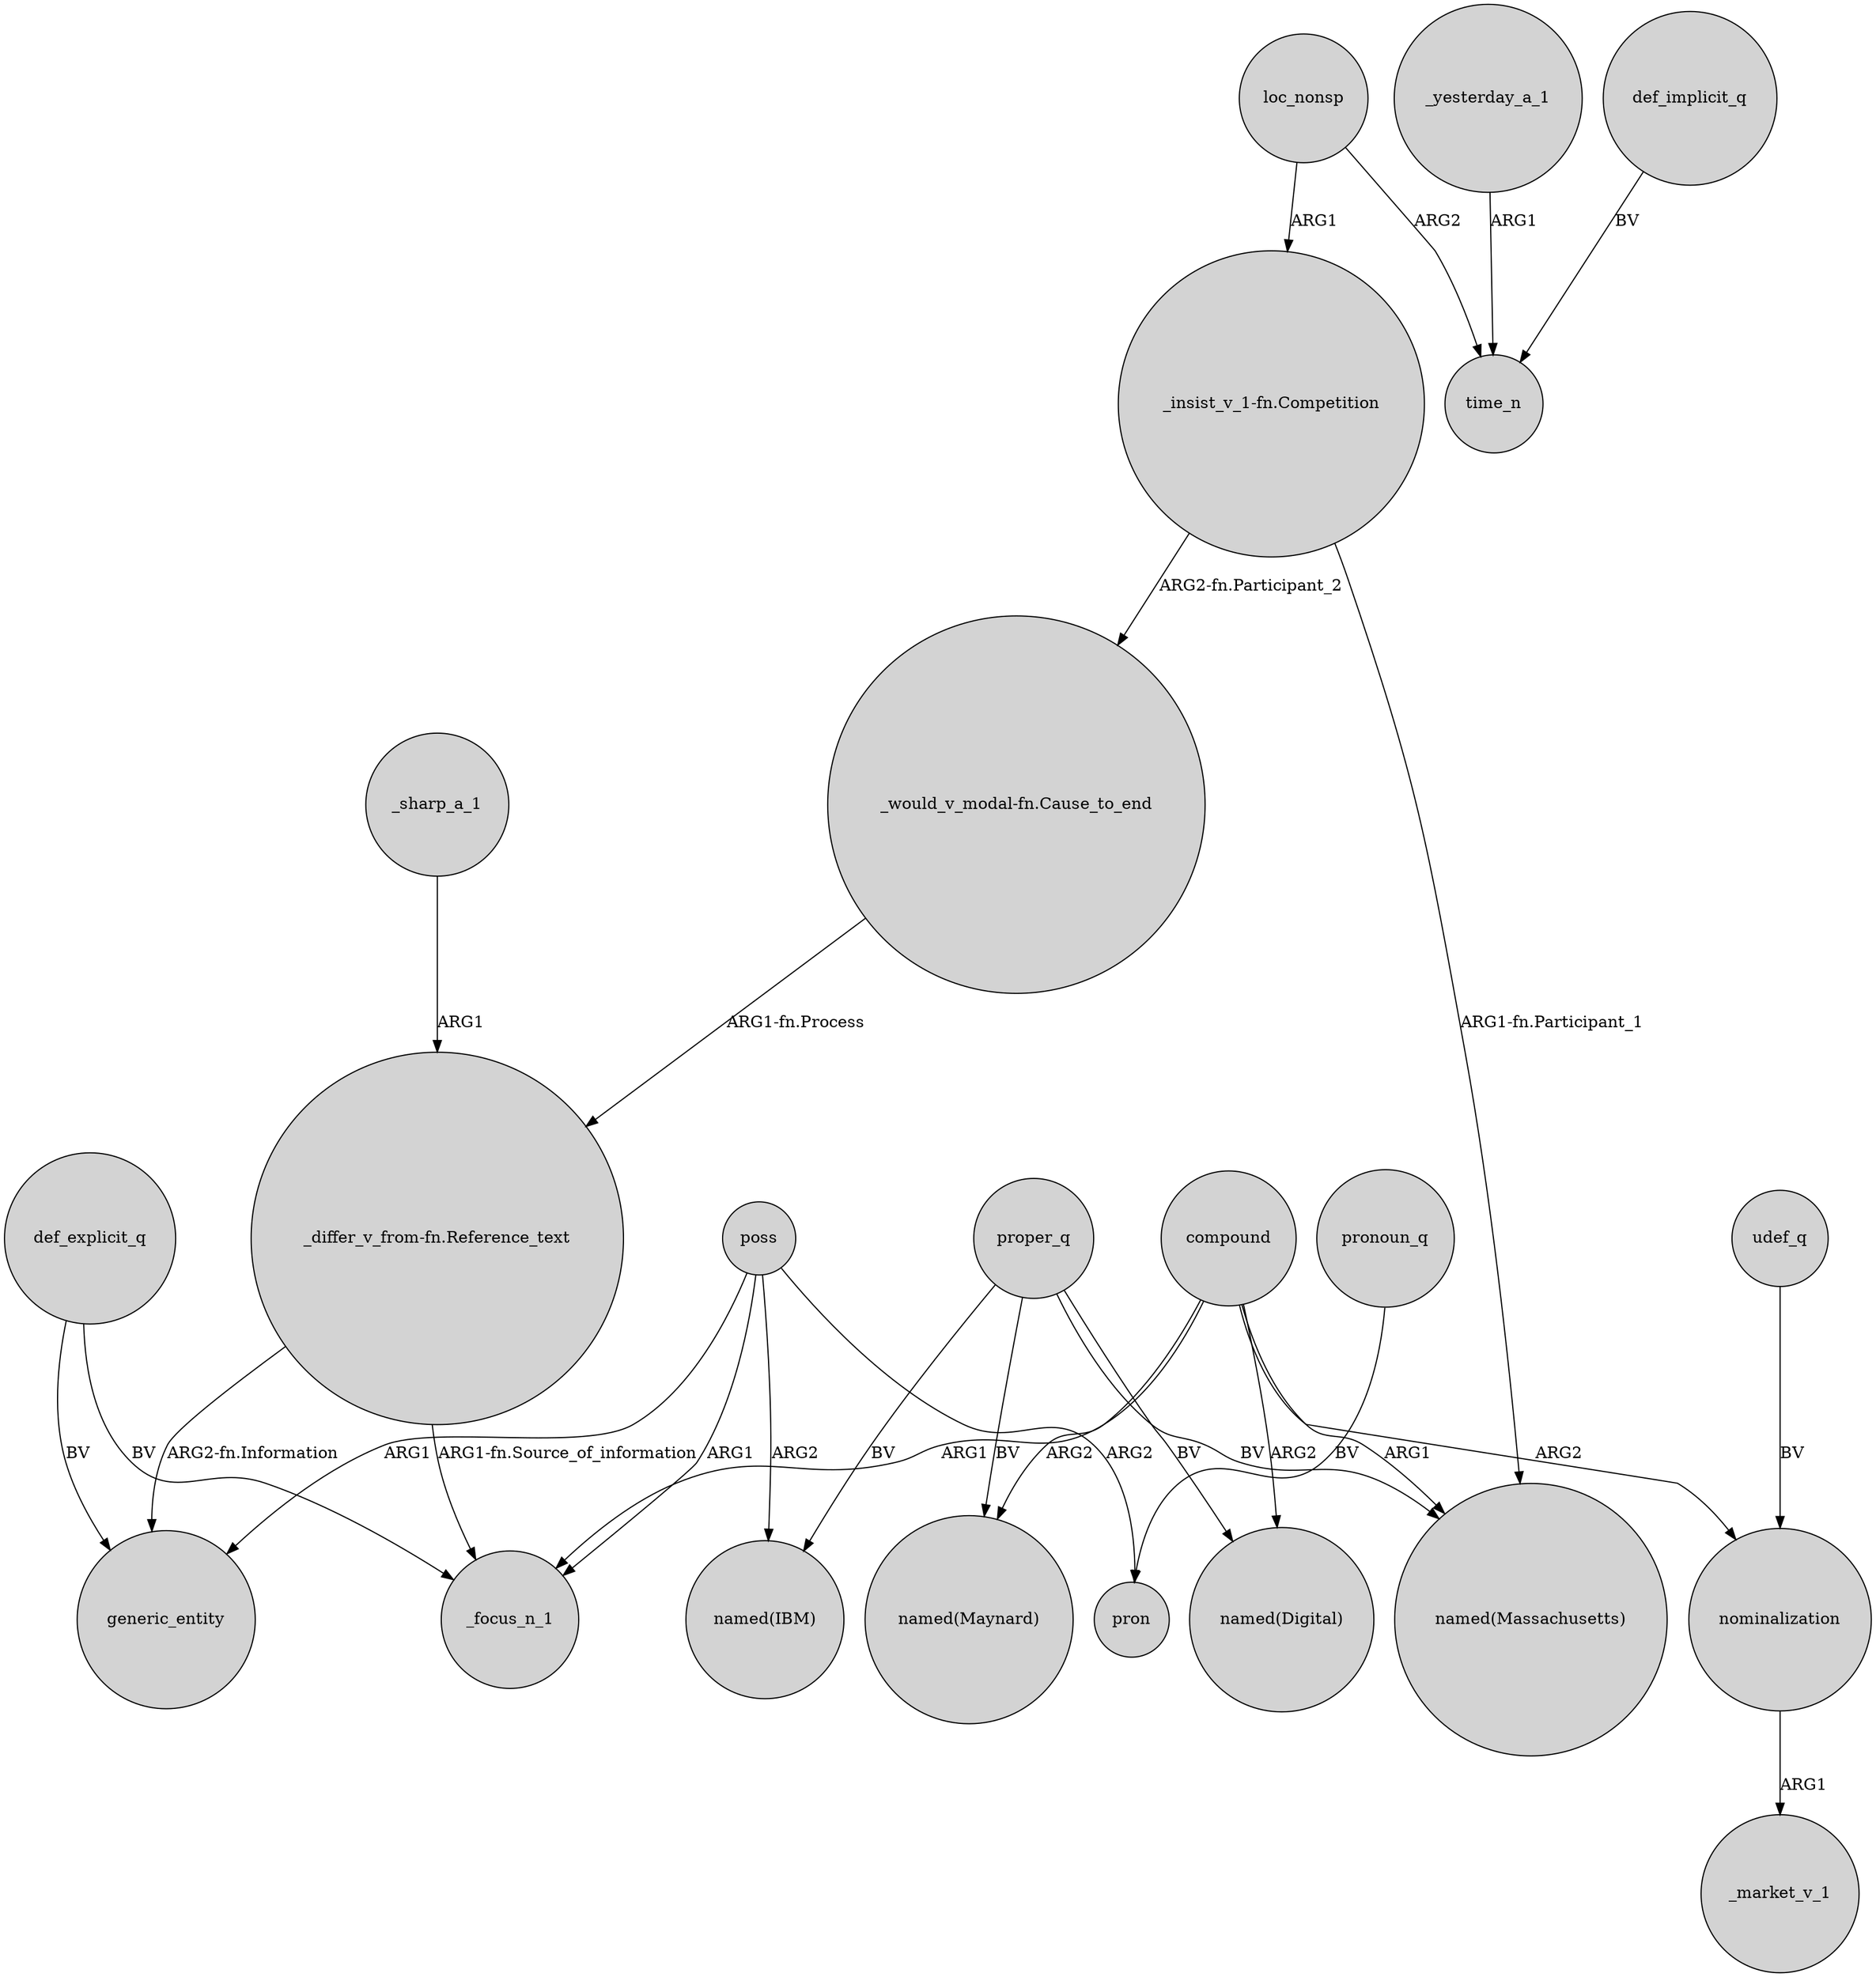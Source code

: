 digraph {
	node [shape=circle style=filled]
	"_differ_v_from-fn.Reference_text" -> generic_entity [label="ARG2-fn.Information"]
	def_explicit_q -> generic_entity [label=BV]
	nominalization -> _market_v_1 [label=ARG1]
	poss -> "named(IBM)" [label=ARG2]
	proper_q -> "named(Massachusetts)" [label=BV]
	compound -> "named(Maynard)" [label=ARG2]
	udef_q -> nominalization [label=BV]
	"_insist_v_1-fn.Competition" -> "named(Massachusetts)" [label="ARG1-fn.Participant_1"]
	def_explicit_q -> _focus_n_1 [label=BV]
	compound -> "named(Massachusetts)" [label=ARG1]
	"_differ_v_from-fn.Reference_text" -> _focus_n_1 [label="ARG1-fn.Source_of_information"]
	proper_q -> "named(IBM)" [label=BV]
	_yesterday_a_1 -> time_n [label=ARG1]
	"_would_v_modal-fn.Cause_to_end" -> "_differ_v_from-fn.Reference_text" [label="ARG1-fn.Process"]
	poss -> generic_entity [label=ARG1]
	compound -> nominalization [label=ARG2]
	proper_q -> "named(Digital)" [label=BV]
	pronoun_q -> pron [label=BV]
	poss -> pron [label=ARG2]
	loc_nonsp -> "_insist_v_1-fn.Competition" [label=ARG1]
	poss -> _focus_n_1 [label=ARG1]
	proper_q -> "named(Maynard)" [label=BV]
	compound -> "named(Digital)" [label=ARG2]
	loc_nonsp -> time_n [label=ARG2]
	compound -> _focus_n_1 [label=ARG1]
	_sharp_a_1 -> "_differ_v_from-fn.Reference_text" [label=ARG1]
	"_insist_v_1-fn.Competition" -> "_would_v_modal-fn.Cause_to_end" [label="ARG2-fn.Participant_2"]
	def_implicit_q -> time_n [label=BV]
}
